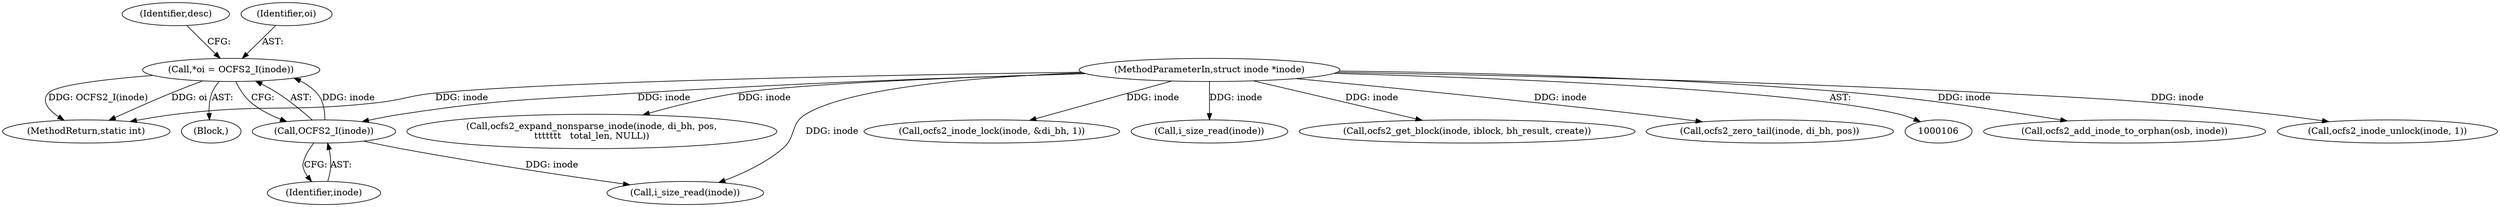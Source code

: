 digraph "0_linux_3e4c56d41eef5595035872a2ec5a483f42e8917f@pointer" {
"1000120" [label="(Call,*oi = OCFS2_I(inode))"];
"1000122" [label="(Call,OCFS2_I(inode))"];
"1000107" [label="(MethodParameterIn,struct inode *inode)"];
"1000127" [label="(Identifier,desc)"];
"1000107" [label="(MethodParameterIn,struct inode *inode)"];
"1000494" [label="(MethodReturn,static int)"];
"1000274" [label="(Call,ocfs2_add_inode_to_orphan(osb, inode))"];
"1000195" [label="(Call,i_size_read(inode))"];
"1000478" [label="(Call,ocfs2_inode_unlock(inode, 1))"];
"1000122" [label="(Call,OCFS2_I(inode))"];
"1000326" [label="(Call,ocfs2_expand_nonsparse_inode(inode, di_bh, pos,\n\t\t\t\t\t\t\t   total_len, NULL))"];
"1000292" [label="(Call,ocfs2_inode_lock(inode, &di_bh, 1))"];
"1000121" [label="(Identifier,oi)"];
"1000111" [label="(Block,)"];
"1000265" [label="(Call,i_size_read(inode))"];
"1000123" [label="(Identifier,inode)"];
"1000205" [label="(Call,ocfs2_get_block(inode, iblock, bh_result, create))"];
"1000120" [label="(Call,*oi = OCFS2_I(inode))"];
"1000319" [label="(Call,ocfs2_zero_tail(inode, di_bh, pos))"];
"1000120" -> "1000111"  [label="AST: "];
"1000120" -> "1000122"  [label="CFG: "];
"1000121" -> "1000120"  [label="AST: "];
"1000122" -> "1000120"  [label="AST: "];
"1000127" -> "1000120"  [label="CFG: "];
"1000120" -> "1000494"  [label="DDG: oi"];
"1000120" -> "1000494"  [label="DDG: OCFS2_I(inode)"];
"1000122" -> "1000120"  [label="DDG: inode"];
"1000122" -> "1000123"  [label="CFG: "];
"1000123" -> "1000122"  [label="AST: "];
"1000107" -> "1000122"  [label="DDG: inode"];
"1000122" -> "1000195"  [label="DDG: inode"];
"1000107" -> "1000106"  [label="AST: "];
"1000107" -> "1000494"  [label="DDG: inode"];
"1000107" -> "1000195"  [label="DDG: inode"];
"1000107" -> "1000205"  [label="DDG: inode"];
"1000107" -> "1000265"  [label="DDG: inode"];
"1000107" -> "1000274"  [label="DDG: inode"];
"1000107" -> "1000292"  [label="DDG: inode"];
"1000107" -> "1000319"  [label="DDG: inode"];
"1000107" -> "1000326"  [label="DDG: inode"];
"1000107" -> "1000478"  [label="DDG: inode"];
}
